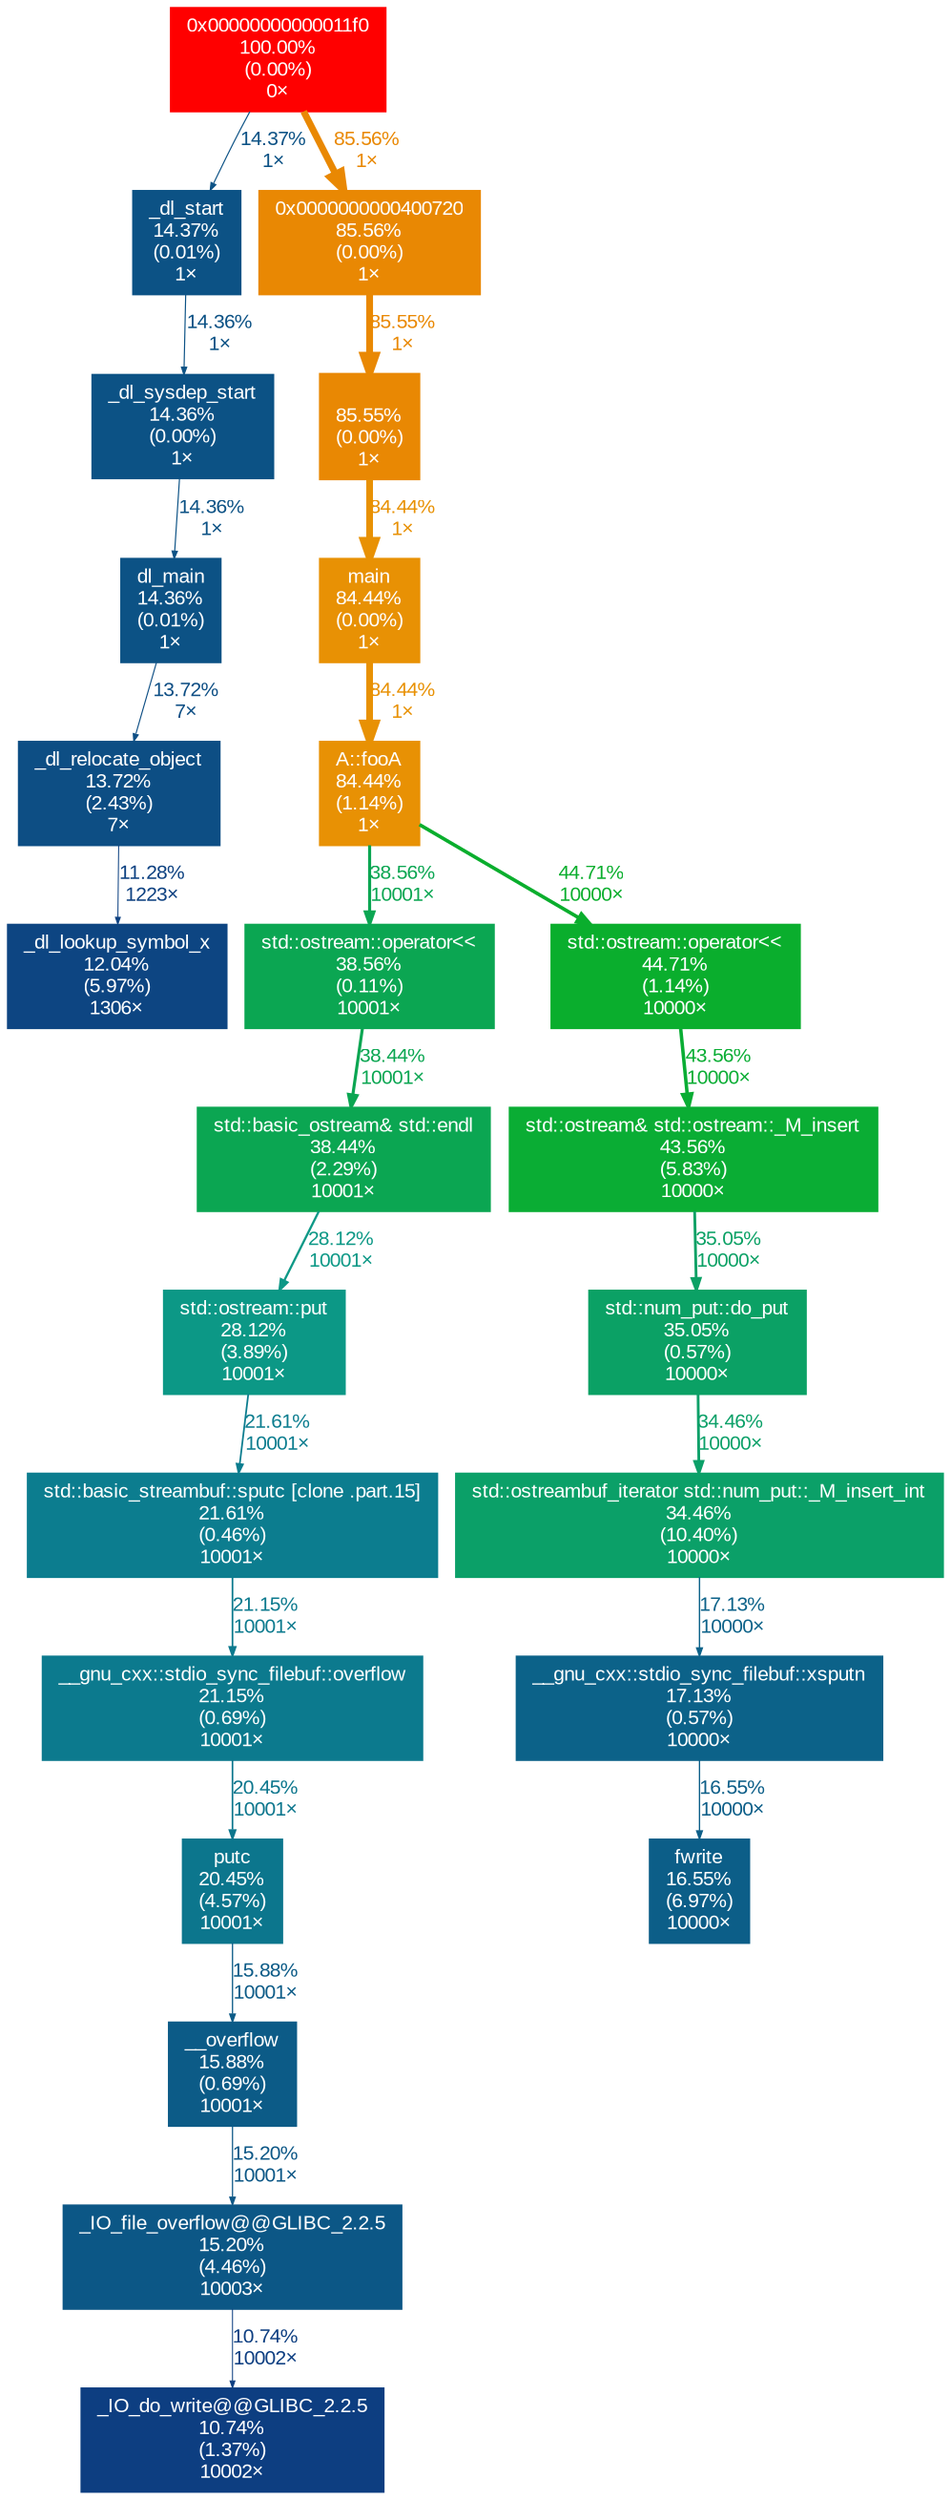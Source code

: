digraph {
	graph [ranksep=0.25, fontname=Arial, nodesep=0.125];
	node [fontname=Arial, style=filled, height=0, width=0, shape=box, fontcolor=white];
	edge [fontname=Arial];
	"_IO_do_write@@GLIBC_2.2.5" [color="#0d3e81", fontcolor="#ffffff", fontsize="10.00", label="_IO_do_write@@GLIBC_2.2.5\n10.74%\n(1.37%)\n10002×"];
	"_dl_start" [color="#0c5285", fontcolor="#ffffff", fontsize="10.00", label="_dl_start\n14.37%\n(0.01%)\n1×"];
	"_dl_start" -> "_dl_sysdep_start" [color="#0c5285", label="14.36%\n1×", arrowsize="0.38", fontsize="10.00", fontcolor="#0c5285", labeldistance="0.57", penwidth="0.57"];
	"std::num_put<char, std::ostreambuf_iterator<char, std::char_traits<char> > >::do_put(std::ostreambuf_iterator<char, std::char_traits<char> >, std::ios_base&, char, long) const" [color="#0ba165", fontcolor="#ffffff", fontsize="10.00", label="std::num_put::do_put\n35.05%\n(0.57%)\n10000×"];
	"std::num_put<char, std::ostreambuf_iterator<char, std::char_traits<char> > >::do_put(std::ostreambuf_iterator<char, std::char_traits<char> >, std::ios_base&, char, long) const" -> "std::ostreambuf_iterator<char, std::char_traits<char> > std::num_put<char, std::ostreambuf_iterator<char, std::char_traits<char> > >::_M_insert_int<long>(std::ostreambuf_iterator<char, std::char_traits<char> >, std::ios_base&, char, long) const" [color="#0ba068", label="34.46%\n10000×", arrowsize="0.59", fontsize="10.00", fontcolor="#0ba068", labeldistance="1.38", penwidth="1.38"];
	"__gnu_cxx::stdio_sync_filebuf<char, std::char_traits<char> >::xsputn(char const*, long)" [color="#0c6289", fontcolor="#ffffff", fontsize="10.00", label="__gnu_cxx::stdio_sync_filebuf::xsputn\n17.13%\n(0.57%)\n10000×"];
	"__gnu_cxx::stdio_sync_filebuf<char, std::char_traits<char> >::xsputn(char const*, long)" -> fwrite [color="#0c5e88", label="16.55%\n10000×", arrowsize="0.41", fontsize="10.00", fontcolor="#0c5e88", labeldistance="0.66", penwidth="0.66"];
	"A::fooA()" [color="#e89104", fontcolor="#ffffff", fontsize="10.00", label="A::fooA\n84.44%\n(1.14%)\n1×"];
	"A::fooA()" -> "std::ostream::operator<<(std::ostream& (*)(std::ostream&))" [color="#0ba652", label="38.56%\n10001×", arrowsize="0.62", fontsize="10.00", fontcolor="#0ba652", labeldistance="1.54", penwidth="1.54"];
	"A::fooA()" -> "std::ostream::operator<<(int)" [color="#0aae2d", label="44.71%\n10000×", arrowsize="0.67", fontsize="10.00", fontcolor="#0aae2d", labeldistance="1.79", penwidth="1.79"];
	main [color="#e89104", fontcolor="#ffffff", fontsize="10.00", label="main\n84.44%\n(0.00%)\n1×"];
	main -> "A::fooA()" [color="#e89104", label="84.44%\n1×", arrowsize="0.92", fontsize="10.00", fontcolor="#e89104", labeldistance="3.38", penwidth="3.38"];
	"std::ostream::operator<<(int)" [color="#0aae2d", fontcolor="#ffffff", fontsize="10.00", label="std::ostream::operator<<\n44.71%\n(1.14%)\n10000×"];
	"std::ostream::operator<<(int)" -> "std::ostream& std::ostream::_M_insert<long>(long)" [color="#0aad34", label="43.56%\n10000×", arrowsize="0.66", fontsize="10.00", fontcolor="#0aad34", labeldistance="1.74", penwidth="1.74"];
	"dl_main" [color="#0c5285", fontcolor="#ffffff", fontsize="10.00", label="dl_main\n14.36%\n(0.01%)\n1×"];
	"dl_main" -> "_dl_relocate_object" [color="#0d4e84", label="13.72%\n7×", arrowsize="0.37", fontsize="10.00", fontcolor="#0d4e84", labeldistance="0.55", penwidth="0.55"];
	"_dl_relocate_object" [color="#0d4e84", fontcolor="#ffffff", fontsize="10.00", label="_dl_relocate_object\n13.72%\n(2.43%)\n7×"];
	"_dl_relocate_object" -> "_dl_lookup_symbol_x" [color="#0d4181", label="11.28%\n1223×", arrowsize="0.35", fontsize="10.00", fontcolor="#0d4181", labeldistance="0.50", penwidth="0.50"];
	"std::ostream& std::ostream::_M_insert<long>(long)" [color="#0aad34", fontcolor="#ffffff", fontsize="10.00", label="std::ostream& std::ostream::_M_insert\n43.56%\n(5.83%)\n10000×"];
	"std::ostream& std::ostream::_M_insert<long>(long)" -> "std::num_put<char, std::ostreambuf_iterator<char, std::char_traits<char> > >::do_put(std::ostreambuf_iterator<char, std::char_traits<char> >, std::ios_base&, char, long) const" [color="#0ba165", label="35.05%\n10000×", arrowsize="0.59", fontsize="10.00", fontcolor="#0ba165", labeldistance="1.40", penwidth="1.40"];
	"std::ostream::put(char)" [color="#0c9886", fontcolor="#ffffff", fontsize="10.00", label="std::ostream::put\n28.12%\n(3.89%)\n10001×"];
	"std::ostream::put(char)" -> "std::basic_streambuf<char, std::char_traits<char> >::sputc(char) [clone .part.15]" [color="#0c7d8f", label="21.61%\n10001×", arrowsize="0.46", fontsize="10.00", fontcolor="#0c7d8f", labeldistance="0.86", penwidth="0.86"];
	"_dl_lookup_symbol_x" [color="#0d4582", fontcolor="#ffffff", fontsize="10.00", label="_dl_lookup_symbol_x\n12.04%\n(5.97%)\n1306×"];
	"__overflow" [color="#0c5b87", fontcolor="#ffffff", fontsize="10.00", label="__overflow\n15.88%\n(0.69%)\n10001×"];
	"__overflow" -> "_IO_file_overflow@@GLIBC_2.2.5" [color="#0c5786", label="15.20%\n10001×", arrowsize="0.39", fontsize="10.00", fontcolor="#0c5786", labeldistance="0.61", penwidth="0.61"];
	"(below main)" [color="#e98803", fontcolor="#ffffff", fontsize="10.00", label="\n85.55%\n(0.00%)\n1×"];
	"(below main)" -> main [color="#e89104", label="84.44%\n1×", arrowsize="0.92", fontsize="10.00", fontcolor="#e89104", labeldistance="3.38", penwidth="3.38"];
	fwrite [color="#0c5e88", fontcolor="#ffffff", fontsize="10.00", label="fwrite\n16.55%\n(6.97%)\n10000×"];
	"__gnu_cxx::stdio_sync_filebuf<char, std::char_traits<char> >::overflow(int)" [color="#0c7a8e", fontcolor="#ffffff", fontsize="10.00", label="__gnu_cxx::stdio_sync_filebuf::overflow\n21.15%\n(0.69%)\n10001×"];
	"__gnu_cxx::stdio_sync_filebuf<char, std::char_traits<char> >::overflow(int)" -> putc [color="#0c768d", label="20.45%\n10001×", arrowsize="0.45", fontsize="10.00", fontcolor="#0c768d", labeldistance="0.82", penwidth="0.82"];
	"_IO_file_overflow@@GLIBC_2.2.5" [color="#0c5786", fontcolor="#ffffff", fontsize="10.00", label="_IO_file_overflow@@GLIBC_2.2.5\n15.20%\n(4.46%)\n10003×"];
	"_IO_file_overflow@@GLIBC_2.2.5" -> "_IO_do_write@@GLIBC_2.2.5" [color="#0d3e81", label="10.74%\n10002×", arrowsize="0.35", fontsize="10.00", fontcolor="#0d3e81", labeldistance="0.50", penwidth="0.50"];
	putc [color="#0c768d", fontcolor="#ffffff", fontsize="10.00", label="putc\n20.45%\n(4.57%)\n10001×"];
	putc -> "__overflow" [color="#0c5b87", label="15.88%\n10001×", arrowsize="0.40", fontsize="10.00", fontcolor="#0c5b87", labeldistance="0.64", penwidth="0.64"];
	"std::basic_streambuf<char, std::char_traits<char> >::sputc(char) [clone .part.15]" [color="#0c7d8f", fontcolor="#ffffff", fontsize="10.00", label="std::basic_streambuf::sputc [clone .part.15]\n21.61%\n(0.46%)\n10001×"];
	"std::basic_streambuf<char, std::char_traits<char> >::sputc(char) [clone .part.15]" -> "__gnu_cxx::stdio_sync_filebuf<char, std::char_traits<char> >::overflow(int)" [color="#0c7a8e", label="21.15%\n10001×", arrowsize="0.46", fontsize="10.00", fontcolor="#0c7a8e", labeldistance="0.85", penwidth="0.85"];
	"0x0000000000400720" [color="#e98803", fontcolor="#ffffff", fontsize="10.00", label="0x0000000000400720\n85.56%\n(0.00%)\n1×"];
	"0x0000000000400720" -> "(below main)" [color="#e98803", label="85.55%\n1×", arrowsize="0.92", fontsize="10.00", fontcolor="#e98803", labeldistance="3.42", penwidth="3.42"];
	"_dl_sysdep_start" [color="#0c5285", fontcolor="#ffffff", fontsize="10.00", label="_dl_sysdep_start\n14.36%\n(0.00%)\n1×"];
	"_dl_sysdep_start" -> "dl_main" [color="#0c5285", label="14.36%\n1×", arrowsize="0.38", fontsize="10.00", fontcolor="#0c5285", labeldistance="0.57", penwidth="0.57"];
	"std::basic_ostream<char, std::char_traits<char> >& std::endl<char, std::char_traits<char> >(std::basic_ostream<char, std::char_traits<char> >&)" [color="#0ba652", fontcolor="#ffffff", fontsize="10.00", label="std::basic_ostream& std::endl\n38.44%\n(2.29%)\n10001×"];
	"std::basic_ostream<char, std::char_traits<char> >& std::endl<char, std::char_traits<char> >(std::basic_ostream<char, std::char_traits<char> >&)" -> "std::ostream::put(char)" [color="#0c9886", label="28.12%\n10001×", arrowsize="0.53", fontsize="10.00", fontcolor="#0c9886", labeldistance="1.12", penwidth="1.12"];
	"std::ostream::operator<<(std::ostream& (*)(std::ostream&))" [color="#0ba652", fontcolor="#ffffff", fontsize="10.00", label="std::ostream::operator<<\n38.56%\n(0.11%)\n10001×"];
	"std::ostream::operator<<(std::ostream& (*)(std::ostream&))" -> "std::basic_ostream<char, std::char_traits<char> >& std::endl<char, std::char_traits<char> >(std::basic_ostream<char, std::char_traits<char> >&)" [color="#0ba652", label="38.44%\n10001×", arrowsize="0.62", fontsize="10.00", fontcolor="#0ba652", labeldistance="1.54", penwidth="1.54"];
	"0x00000000000011f0" [color="#ff0000", fontcolor="#ffffff", fontsize="10.00", label="0x00000000000011f0\n100.00%\n(0.00%)\n0×"];
	"0x00000000000011f0" -> "0x0000000000400720" [color="#e98803", label="85.56%\n1×", arrowsize="0.92", fontsize="10.00", fontcolor="#e98803", labeldistance="3.42", penwidth="3.42"];
	"0x00000000000011f0" -> "_dl_start" [color="#0c5285", label="14.37%\n1×", arrowsize="0.38", fontsize="10.00", fontcolor="#0c5285", labeldistance="0.57", penwidth="0.57"];
	"std::ostreambuf_iterator<char, std::char_traits<char> > std::num_put<char, std::ostreambuf_iterator<char, std::char_traits<char> > >::_M_insert_int<long>(std::ostreambuf_iterator<char, std::char_traits<char> >, std::ios_base&, char, long) const" [color="#0ba068", fontcolor="#ffffff", fontsize="10.00", label="std::ostreambuf_iterator std::num_put::_M_insert_int\n34.46%\n(10.40%)\n10000×"];
	"std::ostreambuf_iterator<char, std::char_traits<char> > std::num_put<char, std::ostreambuf_iterator<char, std::char_traits<char> > >::_M_insert_int<long>(std::ostreambuf_iterator<char, std::char_traits<char> >, std::ios_base&, char, long) const" -> "__gnu_cxx::stdio_sync_filebuf<char, std::char_traits<char> >::xsputn(char const*, long)" [color="#0c6289", label="17.13%\n10000×", arrowsize="0.41", fontsize="10.00", fontcolor="#0c6289", labeldistance="0.69", penwidth="0.69"];
}
